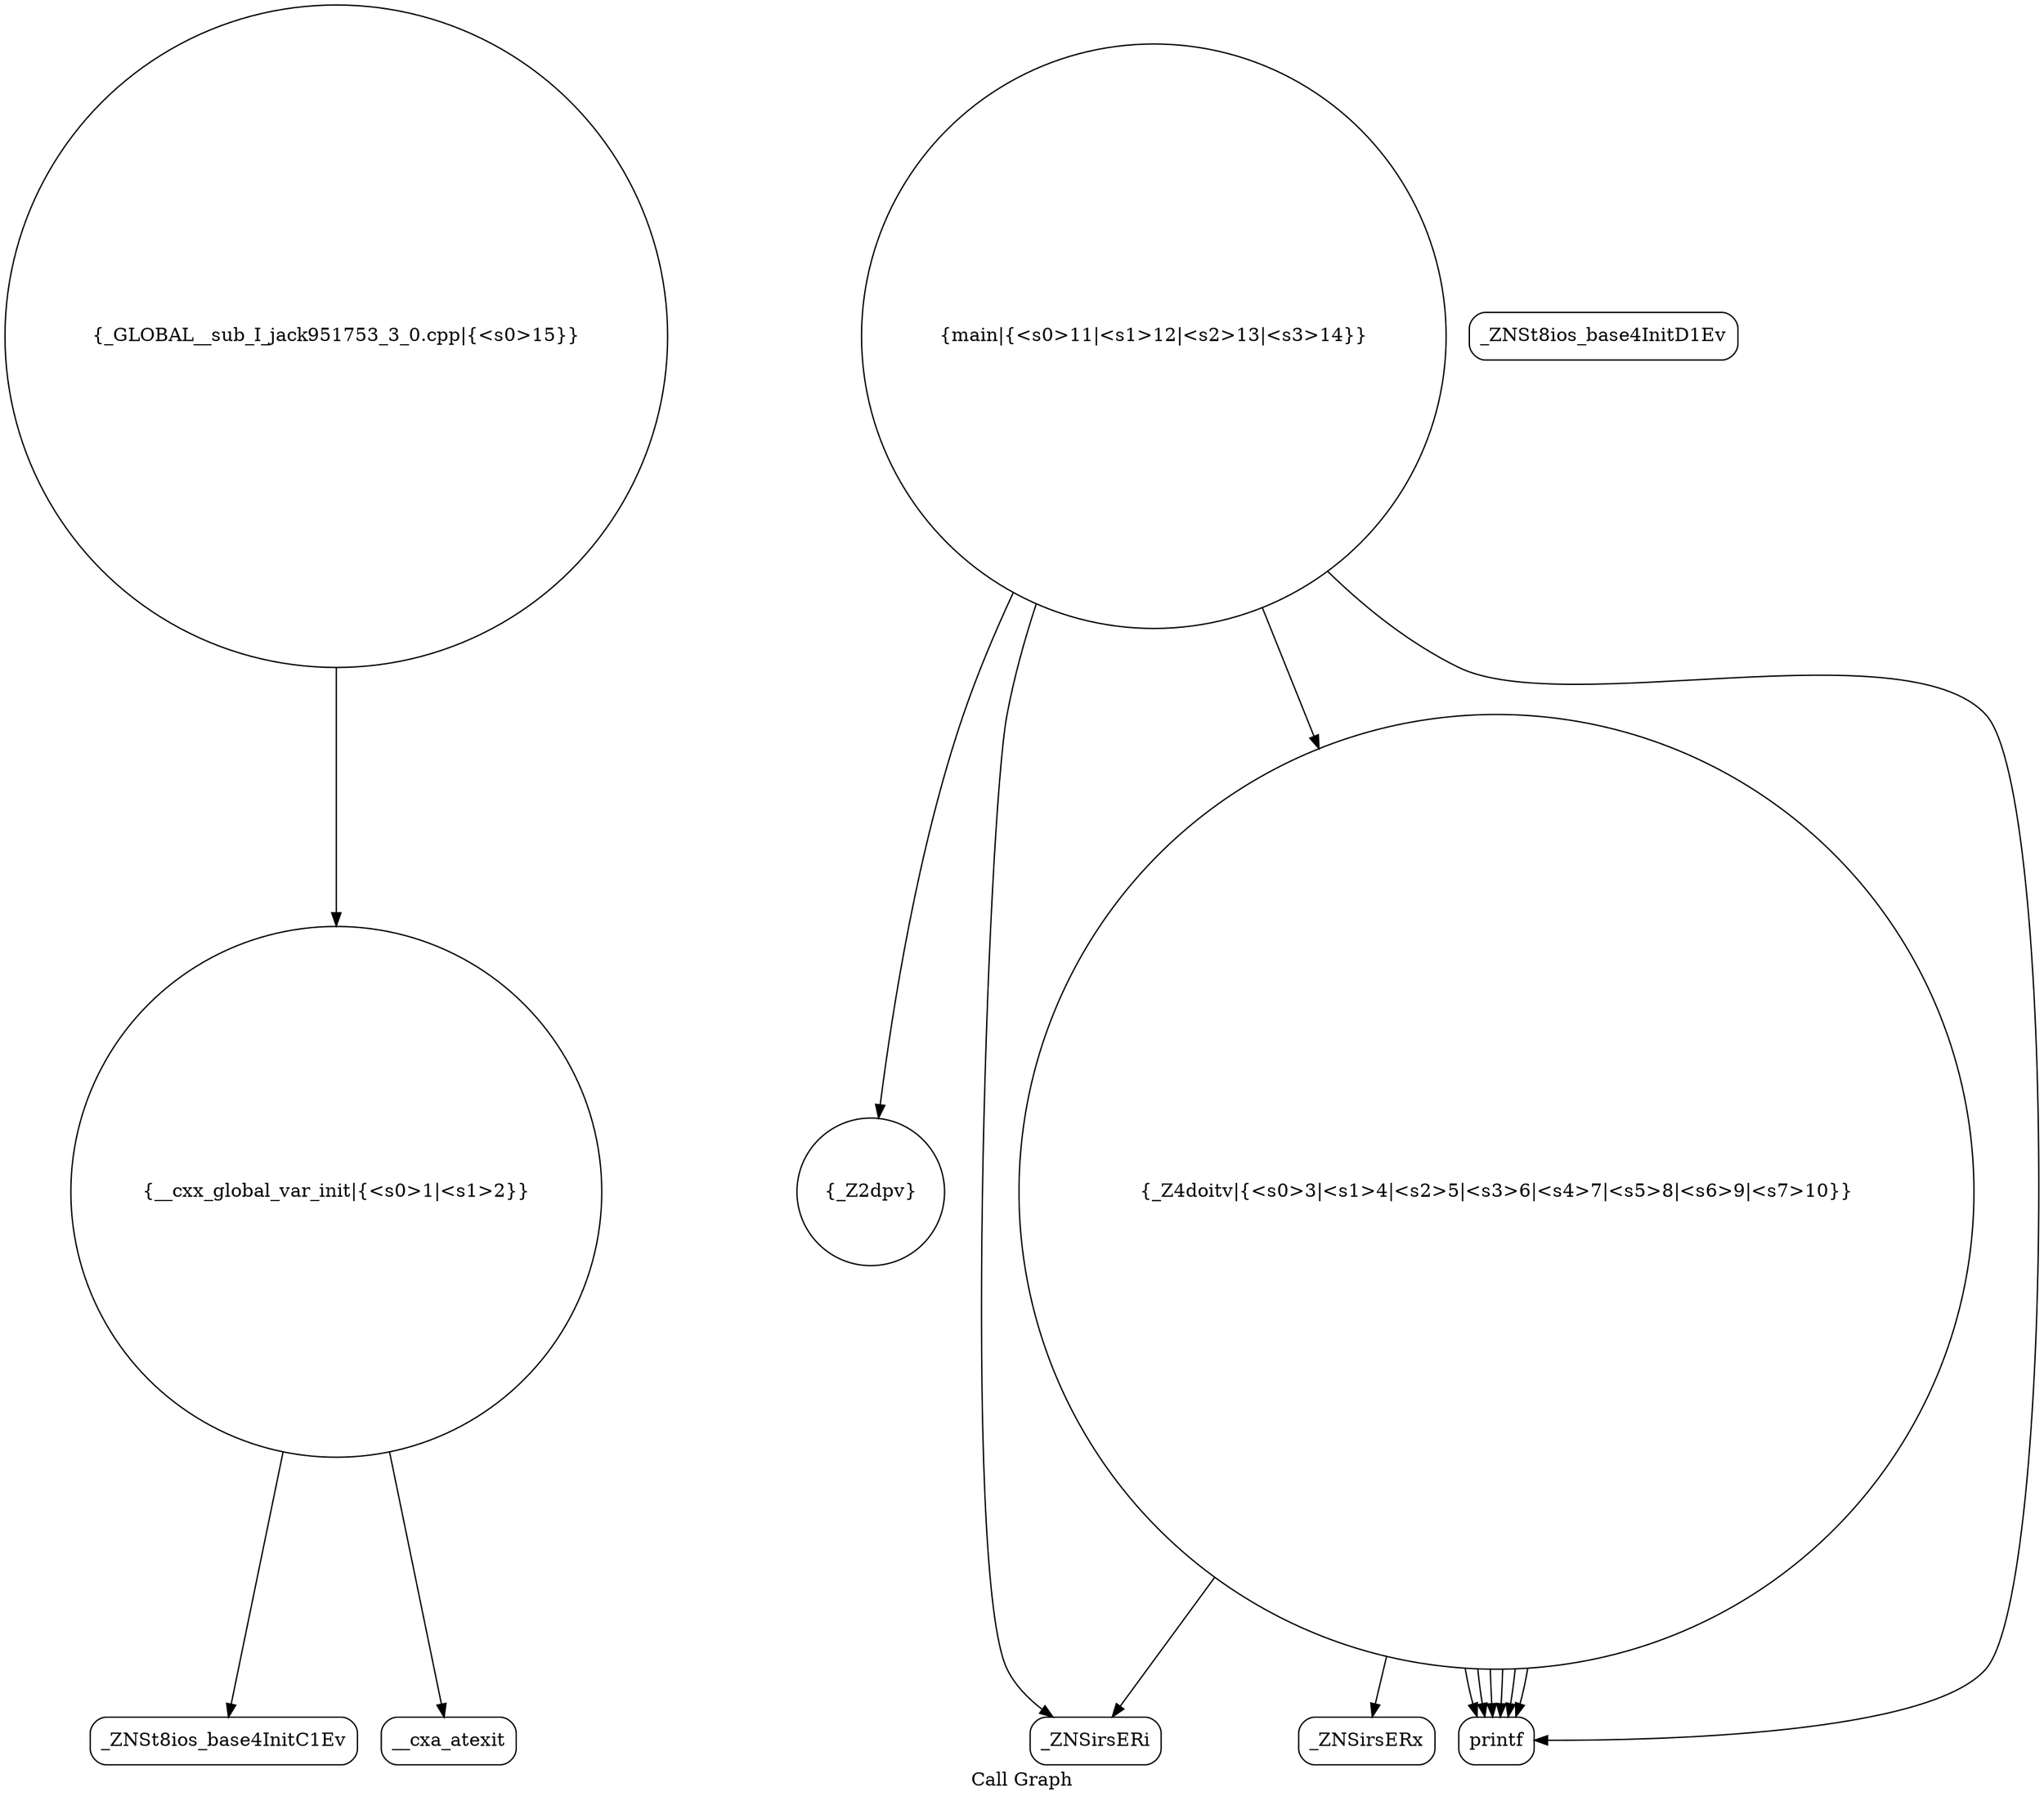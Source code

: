 digraph "Call Graph" {
	label="Call Graph";

	Node0x55ec17371680 [shape=record,shape=circle,label="{__cxx_global_var_init|{<s0>1|<s1>2}}"];
	Node0x55ec17371680:s0 -> Node0x55ec17371b10[color=black];
	Node0x55ec17371680:s1 -> Node0x55ec17371c10[color=black];
	Node0x55ec17371e10 [shape=record,shape=Mrecord,label="{_ZNSirsERx}"];
	Node0x55ec17371b90 [shape=record,shape=Mrecord,label="{_ZNSt8ios_base4InitD1Ev}"];
	Node0x55ec17371f10 [shape=record,shape=circle,label="{main|{<s0>11|<s1>12|<s2>13|<s3>14}}"];
	Node0x55ec17371f10:s0 -> Node0x55ec17371c90[color=black];
	Node0x55ec17371f10:s1 -> Node0x55ec17371d90[color=black];
	Node0x55ec17371f10:s2 -> Node0x55ec17371e90[color=black];
	Node0x55ec17371f10:s3 -> Node0x55ec17371d10[color=black];
	Node0x55ec17371c90 [shape=record,shape=circle,label="{_Z2dpv}"];
	Node0x55ec17371d90 [shape=record,shape=Mrecord,label="{_ZNSirsERi}"];
	Node0x55ec17371b10 [shape=record,shape=Mrecord,label="{_ZNSt8ios_base4InitC1Ev}"];
	Node0x55ec17371e90 [shape=record,shape=Mrecord,label="{printf}"];
	Node0x55ec17371c10 [shape=record,shape=Mrecord,label="{__cxa_atexit}"];
	Node0x55ec17371f90 [shape=record,shape=circle,label="{_GLOBAL__sub_I_jack951753_3_0.cpp|{<s0>15}}"];
	Node0x55ec17371f90:s0 -> Node0x55ec17371680[color=black];
	Node0x55ec17371d10 [shape=record,shape=circle,label="{_Z4doitv|{<s0>3|<s1>4|<s2>5|<s3>6|<s4>7|<s5>8|<s6>9|<s7>10}}"];
	Node0x55ec17371d10:s0 -> Node0x55ec17371d90[color=black];
	Node0x55ec17371d10:s1 -> Node0x55ec17371e10[color=black];
	Node0x55ec17371d10:s2 -> Node0x55ec17371e90[color=black];
	Node0x55ec17371d10:s3 -> Node0x55ec17371e90[color=black];
	Node0x55ec17371d10:s4 -> Node0x55ec17371e90[color=black];
	Node0x55ec17371d10:s5 -> Node0x55ec17371e90[color=black];
	Node0x55ec17371d10:s6 -> Node0x55ec17371e90[color=black];
	Node0x55ec17371d10:s7 -> Node0x55ec17371e90[color=black];
}
